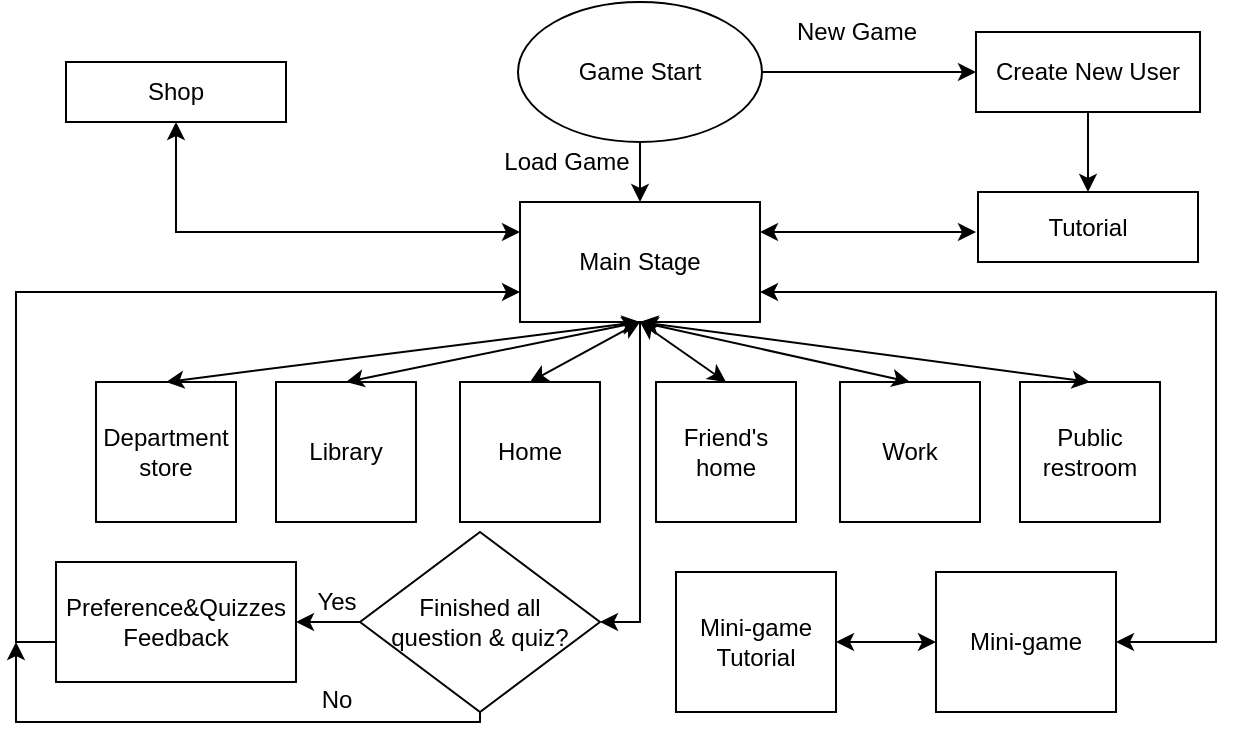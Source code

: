 <mxfile version="20.2.3" type="github"><diagram id="ZxvmTrCb0VeCYk4Ocbty" name="Page-1"><mxGraphModel dx="1209" dy="748" grid="1" gridSize="10" guides="1" tooltips="1" connect="1" arrows="1" fold="1" page="1" pageScale="1" pageWidth="850" pageHeight="1100" math="0" shadow="0"><root><mxCell id="0"/><mxCell id="1" parent="0"/><mxCell id="NfqHjxQzDS7YJOMfZ1Cz-1" value="Game Start" style="ellipse;whiteSpace=wrap;html=1;" parent="1" vertex="1"><mxGeometry x="391" y="280" width="122" height="70" as="geometry"/></mxCell><mxCell id="NfqHjxQzDS7YJOMfZ1Cz-2" value="" style="endArrow=classic;html=1;rounded=0;exitX=1;exitY=0.5;exitDx=0;exitDy=0;" parent="1" source="NfqHjxQzDS7YJOMfZ1Cz-1" target="NfqHjxQzDS7YJOMfZ1Cz-3" edge="1"><mxGeometry width="50" height="50" relative="1" as="geometry"><mxPoint x="422" y="381" as="sourcePoint"/><mxPoint x="562" y="351" as="targetPoint"/></mxGeometry></mxCell><mxCell id="NfqHjxQzDS7YJOMfZ1Cz-3" value="Create New User" style="rounded=0;whiteSpace=wrap;html=1;" parent="1" vertex="1"><mxGeometry x="620" y="295" width="112" height="40" as="geometry"/></mxCell><mxCell id="NfqHjxQzDS7YJOMfZ1Cz-4" value="Load Game" style="text;html=1;align=center;verticalAlign=middle;resizable=0;points=[];autosize=1;strokeColor=none;fillColor=none;" parent="1" vertex="1"><mxGeometry x="370" y="345" width="90" height="30" as="geometry"/></mxCell><mxCell id="NfqHjxQzDS7YJOMfZ1Cz-6" value="Tutorial" style="rounded=0;whiteSpace=wrap;html=1;" parent="1" vertex="1"><mxGeometry x="621" y="375" width="110" height="35" as="geometry"/></mxCell><mxCell id="NfqHjxQzDS7YJOMfZ1Cz-7" value="Main Stage" style="rounded=0;whiteSpace=wrap;html=1;" parent="1" vertex="1"><mxGeometry x="392" y="380" width="120" height="60" as="geometry"/></mxCell><mxCell id="NfqHjxQzDS7YJOMfZ1Cz-11" value="" style="endArrow=classic;html=1;rounded=0;exitX=0.5;exitY=1;exitDx=0;exitDy=0;entryX=0.5;entryY=0;entryDx=0;entryDy=0;" parent="1" source="NfqHjxQzDS7YJOMfZ1Cz-1" target="NfqHjxQzDS7YJOMfZ1Cz-7" edge="1"><mxGeometry width="50" height="50" relative="1" as="geometry"><mxPoint x="422" y="481" as="sourcePoint"/><mxPoint x="472" y="431" as="targetPoint"/></mxGeometry></mxCell><mxCell id="NfqHjxQzDS7YJOMfZ1Cz-12" value="New Game" style="text;html=1;align=center;verticalAlign=middle;resizable=0;points=[];autosize=1;strokeColor=none;fillColor=none;" parent="1" vertex="1"><mxGeometry x="520" y="280" width="80" height="30" as="geometry"/></mxCell><mxCell id="NfqHjxQzDS7YJOMfZ1Cz-18" value="Department store" style="whiteSpace=wrap;html=1;aspect=fixed;" parent="1" vertex="1"><mxGeometry x="180" y="470" width="70" height="70" as="geometry"/></mxCell><mxCell id="NfqHjxQzDS7YJOMfZ1Cz-19" value="Library" style="whiteSpace=wrap;html=1;aspect=fixed;" parent="1" vertex="1"><mxGeometry x="270" y="470" width="70" height="70" as="geometry"/></mxCell><mxCell id="NfqHjxQzDS7YJOMfZ1Cz-20" value="Home" style="whiteSpace=wrap;html=1;aspect=fixed;" parent="1" vertex="1"><mxGeometry x="362" y="470" width="70" height="70" as="geometry"/></mxCell><mxCell id="NfqHjxQzDS7YJOMfZ1Cz-21" value="Friend's home" style="whiteSpace=wrap;html=1;aspect=fixed;" parent="1" vertex="1"><mxGeometry x="460" y="470" width="70" height="70" as="geometry"/></mxCell><mxCell id="NfqHjxQzDS7YJOMfZ1Cz-22" value="Work" style="whiteSpace=wrap;html=1;aspect=fixed;" parent="1" vertex="1"><mxGeometry x="552" y="470" width="70" height="70" as="geometry"/></mxCell><mxCell id="NfqHjxQzDS7YJOMfZ1Cz-23" value="Public restroom" style="whiteSpace=wrap;html=1;aspect=fixed;" parent="1" vertex="1"><mxGeometry x="642" y="470" width="70" height="70" as="geometry"/></mxCell><mxCell id="NfqHjxQzDS7YJOMfZ1Cz-29" value="" style="endArrow=classic;startArrow=classic;html=1;rounded=0;entryX=0.5;entryY=1;entryDx=0;entryDy=0;exitX=0.5;exitY=0;exitDx=0;exitDy=0;" parent="1" source="NfqHjxQzDS7YJOMfZ1Cz-18" target="NfqHjxQzDS7YJOMfZ1Cz-7" edge="1"><mxGeometry width="50" height="50" relative="1" as="geometry"><mxPoint x="232" y="531" as="sourcePoint"/><mxPoint x="462" y="591" as="targetPoint"/></mxGeometry></mxCell><mxCell id="NfqHjxQzDS7YJOMfZ1Cz-30" value="" style="endArrow=classic;startArrow=classic;html=1;rounded=0;entryX=0.5;entryY=1;entryDx=0;entryDy=0;exitX=0.5;exitY=0;exitDx=0;exitDy=0;" parent="1" source="NfqHjxQzDS7YJOMfZ1Cz-19" target="NfqHjxQzDS7YJOMfZ1Cz-7" edge="1"><mxGeometry width="50" height="50" relative="1" as="geometry"><mxPoint x="422" y="551" as="sourcePoint"/><mxPoint x="472" y="501" as="targetPoint"/></mxGeometry></mxCell><mxCell id="NfqHjxQzDS7YJOMfZ1Cz-31" value="" style="endArrow=classic;startArrow=classic;html=1;rounded=0;entryX=0.5;entryY=1;entryDx=0;entryDy=0;exitX=0.5;exitY=0;exitDx=0;exitDy=0;" parent="1" source="NfqHjxQzDS7YJOMfZ1Cz-20" target="NfqHjxQzDS7YJOMfZ1Cz-7" edge="1"><mxGeometry width="50" height="50" relative="1" as="geometry"><mxPoint x="422" y="551" as="sourcePoint"/><mxPoint x="472" y="501" as="targetPoint"/></mxGeometry></mxCell><mxCell id="NfqHjxQzDS7YJOMfZ1Cz-32" value="" style="endArrow=classic;startArrow=classic;html=1;rounded=0;entryX=0.5;entryY=1;entryDx=0;entryDy=0;exitX=0.5;exitY=0;exitDx=0;exitDy=0;" parent="1" source="NfqHjxQzDS7YJOMfZ1Cz-21" target="NfqHjxQzDS7YJOMfZ1Cz-7" edge="1"><mxGeometry width="50" height="50" relative="1" as="geometry"><mxPoint x="422" y="551" as="sourcePoint"/><mxPoint x="472" y="501" as="targetPoint"/></mxGeometry></mxCell><mxCell id="NfqHjxQzDS7YJOMfZ1Cz-33" value="" style="endArrow=classic;startArrow=classic;html=1;rounded=0;entryX=0.5;entryY=1;entryDx=0;entryDy=0;exitX=0.5;exitY=0;exitDx=0;exitDy=0;" parent="1" source="NfqHjxQzDS7YJOMfZ1Cz-22" target="NfqHjxQzDS7YJOMfZ1Cz-7" edge="1"><mxGeometry width="50" height="50" relative="1" as="geometry"><mxPoint x="422" y="551" as="sourcePoint"/><mxPoint x="472" y="501" as="targetPoint"/></mxGeometry></mxCell><mxCell id="NfqHjxQzDS7YJOMfZ1Cz-34" value="" style="endArrow=classic;startArrow=classic;html=1;rounded=0;exitX=0.5;exitY=0;exitDx=0;exitDy=0;entryX=0.5;entryY=1;entryDx=0;entryDy=0;" parent="1" source="NfqHjxQzDS7YJOMfZ1Cz-23" target="NfqHjxQzDS7YJOMfZ1Cz-7" edge="1"><mxGeometry width="50" height="50" relative="1" as="geometry"><mxPoint x="422" y="551" as="sourcePoint"/><mxPoint x="452" y="481" as="targetPoint"/></mxGeometry></mxCell><mxCell id="NfqHjxQzDS7YJOMfZ1Cz-36" value="" style="endArrow=classic;startArrow=classic;html=1;rounded=0;entryX=0;entryY=0.25;entryDx=0;entryDy=0;exitX=0.5;exitY=1;exitDx=0;exitDy=0;" parent="1" source="NfqHjxQzDS7YJOMfZ1Cz-37" target="NfqHjxQzDS7YJOMfZ1Cz-7" edge="1"><mxGeometry width="50" height="50" relative="1" as="geometry"><mxPoint x="300" y="451" as="sourcePoint"/><mxPoint x="360" y="500" as="targetPoint"/><Array as="points"><mxPoint x="220" y="395"/></Array></mxGeometry></mxCell><mxCell id="NfqHjxQzDS7YJOMfZ1Cz-37" value="Shop" style="rounded=0;whiteSpace=wrap;html=1;" parent="1" vertex="1"><mxGeometry x="165" y="310" width="110" height="30" as="geometry"/></mxCell><mxCell id="NfqHjxQzDS7YJOMfZ1Cz-38" value="" style="endArrow=classic;html=1;rounded=0;exitX=0.5;exitY=1;exitDx=0;exitDy=0;entryX=1;entryY=0.5;entryDx=0;entryDy=0;" parent="1" source="NfqHjxQzDS7YJOMfZ1Cz-7" target="NfqHjxQzDS7YJOMfZ1Cz-39" edge="1"><mxGeometry width="50" height="50" relative="1" as="geometry"><mxPoint x="380" y="550" as="sourcePoint"/><mxPoint x="452" y="630" as="targetPoint"/><Array as="points"><mxPoint x="452" y="590"/></Array></mxGeometry></mxCell><mxCell id="NfqHjxQzDS7YJOMfZ1Cz-57" style="edgeStyle=orthogonalEdgeStyle;rounded=0;orthogonalLoop=1;jettySize=auto;html=1;exitX=0.5;exitY=1;exitDx=0;exitDy=0;" parent="1" source="NfqHjxQzDS7YJOMfZ1Cz-39" edge="1"><mxGeometry relative="1" as="geometry"><mxPoint x="140" y="600" as="targetPoint"/><Array as="points"><mxPoint x="372" y="640"/><mxPoint x="140" y="640"/></Array></mxGeometry></mxCell><mxCell id="NfqHjxQzDS7YJOMfZ1Cz-39" value="Finished all &lt;br&gt;question &amp;amp; quiz?" style="rhombus;whiteSpace=wrap;html=1;" parent="1" vertex="1"><mxGeometry x="312" y="545" width="120" height="90" as="geometry"/></mxCell><mxCell id="NfqHjxQzDS7YJOMfZ1Cz-40" value="" style="endArrow=classic;html=1;rounded=0;exitX=0;exitY=0.5;exitDx=0;exitDy=0;entryX=1;entryY=0.5;entryDx=0;entryDy=0;" parent="1" source="NfqHjxQzDS7YJOMfZ1Cz-39" target="NfqHjxQzDS7YJOMfZ1Cz-42" edge="1"><mxGeometry width="50" height="50" relative="1" as="geometry"><mxPoint x="380" y="740" as="sourcePoint"/><mxPoint x="290" y="620" as="targetPoint"/><Array as="points"/></mxGeometry></mxCell><mxCell id="NfqHjxQzDS7YJOMfZ1Cz-41" value="Yes" style="text;html=1;align=center;verticalAlign=middle;resizable=0;points=[];autosize=1;strokeColor=none;fillColor=none;" parent="1" vertex="1"><mxGeometry x="280" y="565" width="40" height="30" as="geometry"/></mxCell><mxCell id="NfqHjxQzDS7YJOMfZ1Cz-46" style="edgeStyle=orthogonalEdgeStyle;rounded=0;orthogonalLoop=1;jettySize=auto;html=1;exitX=0;exitY=0.5;exitDx=0;exitDy=0;entryX=0;entryY=0.75;entryDx=0;entryDy=0;" parent="1" source="NfqHjxQzDS7YJOMfZ1Cz-42" target="NfqHjxQzDS7YJOMfZ1Cz-7" edge="1"><mxGeometry relative="1" as="geometry"><mxPoint x="120" y="600" as="targetPoint"/><Array as="points"><mxPoint x="140" y="600"/><mxPoint x="140" y="425"/></Array></mxGeometry></mxCell><mxCell id="NfqHjxQzDS7YJOMfZ1Cz-42" value="Preference&amp;amp;Quizzes Feedback" style="rounded=0;whiteSpace=wrap;html=1;" parent="1" vertex="1"><mxGeometry x="160" y="560" width="120" height="60" as="geometry"/></mxCell><mxCell id="NfqHjxQzDS7YJOMfZ1Cz-45" value="No" style="text;html=1;align=center;verticalAlign=middle;resizable=0;points=[];autosize=1;strokeColor=none;fillColor=none;" parent="1" vertex="1"><mxGeometry x="280" y="614" width="40" height="30" as="geometry"/></mxCell><mxCell id="NfqHjxQzDS7YJOMfZ1Cz-47" value="" style="endArrow=classic;startArrow=classic;html=1;rounded=0;exitX=1;exitY=0.25;exitDx=0;exitDy=0;" parent="1" source="NfqHjxQzDS7YJOMfZ1Cz-7" edge="1"><mxGeometry width="50" height="50" relative="1" as="geometry"><mxPoint x="380" y="690" as="sourcePoint"/><mxPoint x="620" y="395" as="targetPoint"/><Array as="points"><mxPoint x="550" y="395"/><mxPoint x="560" y="395"/><mxPoint x="580" y="395"/></Array></mxGeometry></mxCell><mxCell id="NfqHjxQzDS7YJOMfZ1Cz-48" value="" style="endArrow=classic;html=1;rounded=0;exitX=0.5;exitY=1;exitDx=0;exitDy=0;" parent="1" source="NfqHjxQzDS7YJOMfZ1Cz-3" target="NfqHjxQzDS7YJOMfZ1Cz-6" edge="1"><mxGeometry width="50" height="50" relative="1" as="geometry"><mxPoint x="640" y="350" as="sourcePoint"/><mxPoint x="430" y="640" as="targetPoint"/></mxGeometry></mxCell><mxCell id="NfqHjxQzDS7YJOMfZ1Cz-50" value="" style="endArrow=classic;startArrow=classic;html=1;rounded=0;exitX=1;exitY=0.75;exitDx=0;exitDy=0;entryX=1;entryY=0.5;entryDx=0;entryDy=0;" parent="1" source="NfqHjxQzDS7YJOMfZ1Cz-7" target="NfqHjxQzDS7YJOMfZ1Cz-51" edge="1"><mxGeometry width="50" height="50" relative="1" as="geometry"><mxPoint x="530" y="630" as="sourcePoint"/><mxPoint x="700" y="680" as="targetPoint"/><Array as="points"><mxPoint x="740" y="425"/><mxPoint x="740" y="600"/></Array></mxGeometry></mxCell><mxCell id="NfqHjxQzDS7YJOMfZ1Cz-51" value="Mini-game" style="rounded=0;whiteSpace=wrap;html=1;" parent="1" vertex="1"><mxGeometry x="600" y="565" width="90" height="70" as="geometry"/></mxCell><mxCell id="NfqHjxQzDS7YJOMfZ1Cz-52" value="Mini-game Tutorial" style="rounded=0;whiteSpace=wrap;html=1;" parent="1" vertex="1"><mxGeometry x="470" y="565" width="80" height="70" as="geometry"/></mxCell><mxCell id="NfqHjxQzDS7YJOMfZ1Cz-54" value="" style="endArrow=classic;startArrow=classic;html=1;rounded=0;exitX=0;exitY=0.5;exitDx=0;exitDy=0;entryX=1;entryY=0.5;entryDx=0;entryDy=0;" parent="1" source="NfqHjxQzDS7YJOMfZ1Cz-51" target="NfqHjxQzDS7YJOMfZ1Cz-52" edge="1"><mxGeometry width="50" height="50" relative="1" as="geometry"><mxPoint x="570" y="500" as="sourcePoint"/><mxPoint x="620" y="450" as="targetPoint"/><Array as="points"/></mxGeometry></mxCell></root></mxGraphModel></diagram></mxfile>